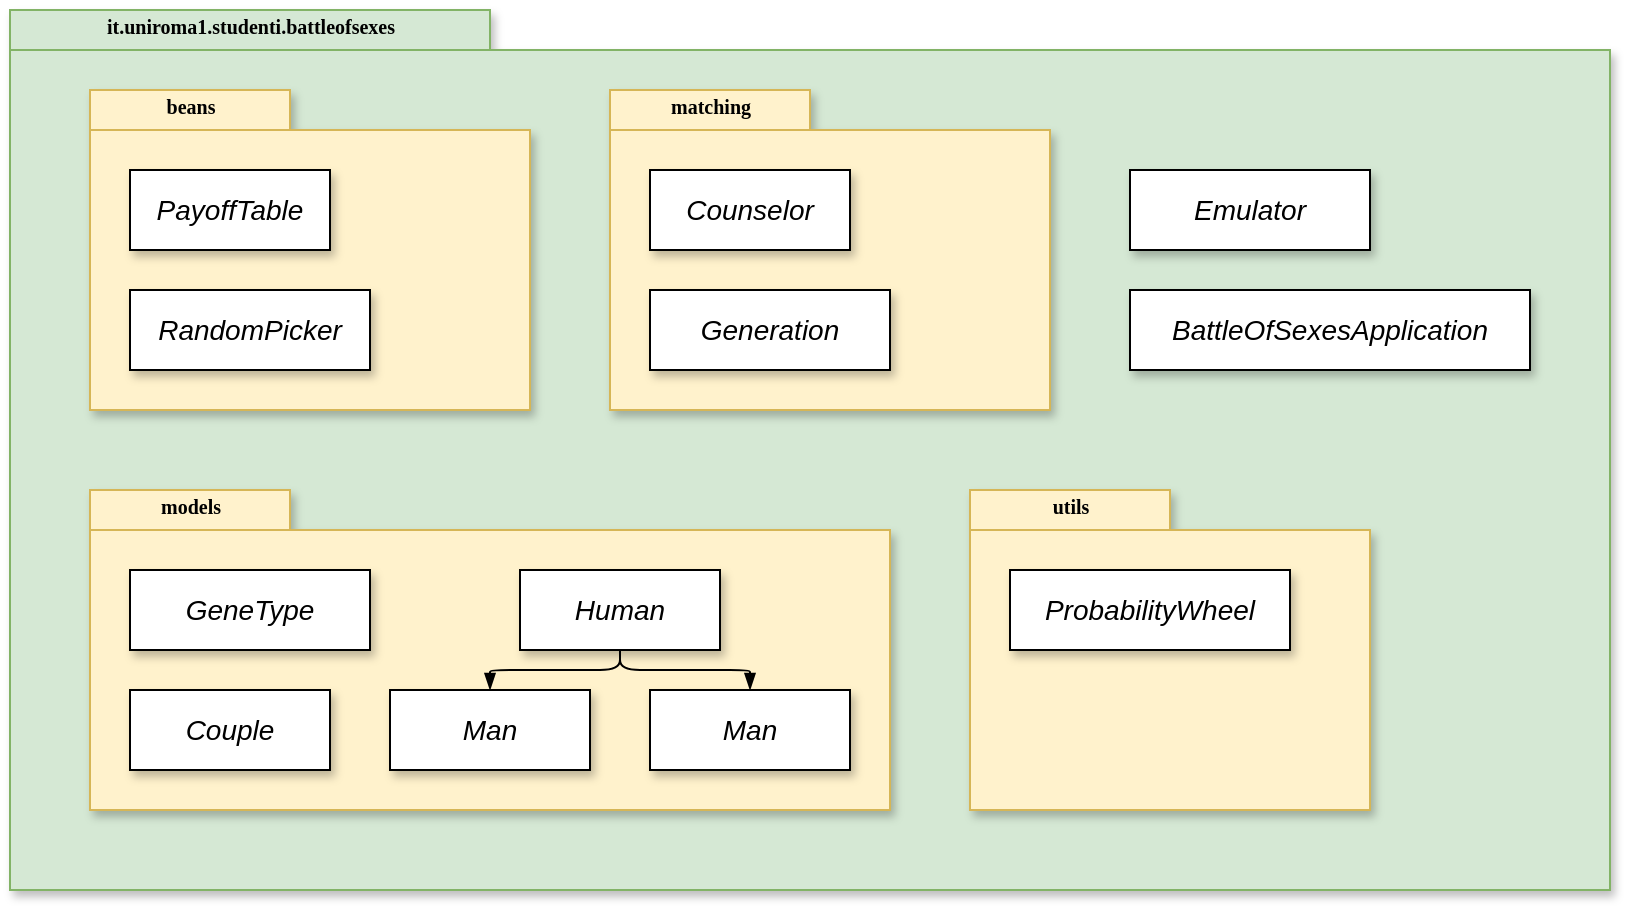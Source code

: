 <mxfile version="20.2.8" type="device"><diagram name="Page-1" id="b5b7bab2-c9e2-2cf4-8b2a-24fd1a2a6d21"><mxGraphModel dx="981" dy="623" grid="1" gridSize="10" guides="1" tooltips="1" connect="1" arrows="1" fold="1" page="1" pageScale="1" pageWidth="900" pageHeight="1600" background="none" math="0" shadow="0"><root><mxCell id="0"/><mxCell id="1" parent="0"/><mxCell id="6e0c8c40b5770093-72" value="" style="shape=folder;fontStyle=1;spacingTop=10;tabWidth=240;tabHeight=20;tabPosition=left;html=1;rounded=0;shadow=1;comic=0;labelBackgroundColor=none;strokeWidth=1;fillColor=#d5e8d4;fontFamily=Verdana;fontSize=10;align=center;strokeColor=#82b366;" parent="1" vertex="1"><mxGeometry x="40" y="40" width="800" height="440" as="geometry"/></mxCell><mxCell id="6e0c8c40b5770093-64" style="edgeStyle=elbowEdgeStyle;rounded=0;html=1;entryX=0.559;entryY=0.251;entryPerimeter=0;dashed=1;labelBackgroundColor=none;startFill=0;endArrow=open;endFill=0;endSize=10;fontFamily=Verdana;fontSize=10;" parent="1" target="6e0c8c40b5770093-44" edge="1"><mxGeometry relative="1" as="geometry"><mxPoint x="703.828" y="560" as="sourcePoint"/></mxGeometry></mxCell><mxCell id="6e0c8c40b5770093-65" style="edgeStyle=none;rounded=0;html=1;dashed=1;labelBackgroundColor=none;startFill=0;endArrow=open;endFill=0;endSize=10;fontFamily=Verdana;fontSize=10;entryX=-0.003;entryY=0.411;entryPerimeter=0;" parent="1" target="6e0c8c40b5770093-45" edge="1"><mxGeometry relative="1" as="geometry"><mxPoint x="732.707" y="560" as="sourcePoint"/></mxGeometry></mxCell><mxCell id="6e0c8c40b5770093-66" style="edgeStyle=none;rounded=0;html=1;dashed=1;labelBackgroundColor=none;startFill=0;endArrow=open;endFill=0;endSize=10;fontFamily=Verdana;fontSize=10;entryX=1.013;entryY=0.444;entryPerimeter=0;" parent="1" target="6e0c8c40b5770093-43" edge="1"><mxGeometry relative="1" as="geometry"><mxPoint x="658.188" y="560" as="sourcePoint"/></mxGeometry></mxCell><mxCell id="6e0c8c40b5770093-61" style="edgeStyle=none;rounded=0;html=1;entryX=0.69;entryY=0.102;entryPerimeter=0;dashed=1;labelBackgroundColor=none;startFill=0;endArrow=open;endFill=0;endSize=10;fontFamily=Verdana;fontSize=10;" parent="1" target="6e0c8c40b5770093-33" edge="1"><mxGeometry relative="1" as="geometry"><mxPoint x="804.775" y="394" as="sourcePoint"/></mxGeometry></mxCell><mxCell id="6e0c8c40b5770093-62" style="edgeStyle=none;rounded=0;html=1;dashed=1;labelBackgroundColor=none;startFill=0;endArrow=open;endFill=0;endSize=10;fontFamily=Verdana;fontSize=10;exitX=1.002;exitY=0.668;exitPerimeter=0;" parent="1" target="6e0c8c40b5770093-25" edge="1"><mxGeometry relative="1" as="geometry"><mxPoint x="959.56" y="350.84" as="sourcePoint"/></mxGeometry></mxCell><mxCell id="6e0c8c40b5770093-73" value="&lt;b&gt;it.uniroma1.studenti.battleofsexes&lt;/b&gt;" style="text;html=1;align=center;verticalAlign=top;spacingTop=-4;fontSize=10;fontFamily=Verdana" parent="1" vertex="1"><mxGeometry x="40" y="40" width="240" height="20" as="geometry"/></mxCell><mxCell id="6e0c8c40b5770093-15" value="package" style="shape=folder;fontStyle=1;spacingTop=10;tabWidth=50;tabHeight=17;tabPosition=left;html=1;rounded=0;shadow=0;comic=0;labelBackgroundColor=none;strokeWidth=1;fontFamily=Verdana;fontSize=10;align=center;" parent="1" vertex="1"><mxGeometry x="93" y="120" width="112" height="70" as="geometry"/></mxCell><mxCell id="6e0c8c40b5770093-11" value="" style="shape=folder;fontStyle=1;spacingTop=10;tabWidth=100;tabHeight=20;tabPosition=left;html=1;rounded=0;shadow=1;comic=0;labelBackgroundColor=none;strokeWidth=1;fontFamily=Verdana;fontSize=10;align=center;fillColor=#fff2cc;strokeColor=#d6b656;" parent="1" vertex="1"><mxGeometry x="80" y="80" width="220" height="160" as="geometry"/></mxCell><mxCell id="oqSvv6SjLVrvbrxWCqRW-2" value="&lt;span&gt;beans&lt;/span&gt;" style="text;html=1;align=center;verticalAlign=top;spacingTop=-4;fontSize=10;fontFamily=Verdana;fontStyle=1" vertex="1" parent="1"><mxGeometry x="80" y="80" width="100" height="20" as="geometry"/></mxCell><mxCell id="oqSvv6SjLVrvbrxWCqRW-3" value="&lt;font style=&quot;font-size: 14px;&quot;&gt;&lt;i&gt;PayoffTable&lt;/i&gt;&lt;/font&gt;" style="rounded=0;whiteSpace=wrap;html=1;shadow=1;" vertex="1" parent="1"><mxGeometry x="100" y="120" width="100" height="40" as="geometry"/></mxCell><mxCell id="oqSvv6SjLVrvbrxWCqRW-4" value="&lt;font style=&quot;font-size: 14px;&quot;&gt;&lt;i&gt;RandomPicker&lt;/i&gt;&lt;/font&gt;" style="rounded=0;whiteSpace=wrap;html=1;shadow=1;" vertex="1" parent="1"><mxGeometry x="100" y="180" width="120" height="40" as="geometry"/></mxCell><mxCell id="oqSvv6SjLVrvbrxWCqRW-9" value="" style="shape=folder;fontStyle=1;spacingTop=10;tabWidth=100;tabHeight=20;tabPosition=left;html=1;rounded=0;shadow=1;comic=0;labelBackgroundColor=none;strokeWidth=1;fontFamily=Verdana;fontSize=10;align=center;fillColor=#fff2cc;strokeColor=#d6b656;" vertex="1" parent="1"><mxGeometry x="340" y="80" width="220" height="160" as="geometry"/></mxCell><mxCell id="oqSvv6SjLVrvbrxWCqRW-10" value="&lt;span&gt;matching&lt;/span&gt;" style="text;html=1;align=center;verticalAlign=top;spacingTop=-4;fontSize=10;fontFamily=Verdana;fontStyle=1" vertex="1" parent="1"><mxGeometry x="340" y="80" width="100" height="20" as="geometry"/></mxCell><mxCell id="oqSvv6SjLVrvbrxWCqRW-11" value="&lt;font style=&quot;font-size: 14px;&quot;&gt;&lt;i&gt;Counselor&lt;/i&gt;&lt;/font&gt;" style="rounded=0;whiteSpace=wrap;html=1;shadow=1;" vertex="1" parent="1"><mxGeometry x="360" y="120" width="100" height="40" as="geometry"/></mxCell><mxCell id="oqSvv6SjLVrvbrxWCqRW-12" value="&lt;font style=&quot;font-size: 14px;&quot;&gt;&lt;i&gt;Generation&lt;/i&gt;&lt;/font&gt;" style="rounded=0;whiteSpace=wrap;html=1;shadow=1;" vertex="1" parent="1"><mxGeometry x="360" y="180" width="120" height="40" as="geometry"/></mxCell><mxCell id="oqSvv6SjLVrvbrxWCqRW-13" value="" style="shape=folder;fontStyle=1;spacingTop=10;tabWidth=100;tabHeight=20;tabPosition=left;html=1;rounded=0;shadow=1;comic=0;labelBackgroundColor=none;strokeWidth=1;fontFamily=Verdana;fontSize=10;align=center;fillColor=#fff2cc;strokeColor=#d6b656;" vertex="1" parent="1"><mxGeometry x="80" y="280" width="400" height="160" as="geometry"/></mxCell><mxCell id="oqSvv6SjLVrvbrxWCqRW-14" value="models" style="text;html=1;align=center;verticalAlign=top;spacingTop=-4;fontSize=10;fontFamily=Verdana;fontStyle=1" vertex="1" parent="1"><mxGeometry x="80" y="280" width="100" height="20" as="geometry"/></mxCell><mxCell id="oqSvv6SjLVrvbrxWCqRW-15" value="&lt;font style=&quot;font-size: 14px;&quot;&gt;&lt;i&gt;Couple&lt;/i&gt;&lt;/font&gt;" style="rounded=0;whiteSpace=wrap;html=1;shadow=1;" vertex="1" parent="1"><mxGeometry x="100" y="380" width="100" height="40" as="geometry"/></mxCell><mxCell id="oqSvv6SjLVrvbrxWCqRW-16" value="&lt;font style=&quot;font-size: 14px;&quot;&gt;&lt;i&gt;GeneType&lt;/i&gt;&lt;/font&gt;" style="rounded=0;whiteSpace=wrap;html=1;shadow=1;" vertex="1" parent="1"><mxGeometry x="100" y="320" width="120" height="40" as="geometry"/></mxCell><mxCell id="oqSvv6SjLVrvbrxWCqRW-17" value="&lt;font style=&quot;font-size: 14px;&quot;&gt;&lt;i&gt;Human&lt;/i&gt;&lt;/font&gt;" style="rounded=0;whiteSpace=wrap;html=1;glass=0;shadow=1;" vertex="1" parent="1"><mxGeometry x="295" y="320" width="100" height="40" as="geometry"/></mxCell><mxCell id="oqSvv6SjLVrvbrxWCqRW-18" value="&lt;font style=&quot;font-size: 14px;&quot;&gt;&lt;i&gt;Man&lt;/i&gt;&lt;/font&gt;" style="rounded=0;whiteSpace=wrap;html=1;shadow=1;" vertex="1" parent="1"><mxGeometry x="230" y="380" width="100" height="40" as="geometry"/></mxCell><mxCell id="oqSvv6SjLVrvbrxWCqRW-19" value="&lt;font style=&quot;font-size: 14px;&quot;&gt;&lt;i&gt;Man&lt;/i&gt;&lt;/font&gt;" style="rounded=0;whiteSpace=wrap;html=1;shadow=1;" vertex="1" parent="1"><mxGeometry x="360" y="380" width="100" height="40" as="geometry"/></mxCell><mxCell id="oqSvv6SjLVrvbrxWCqRW-20" value="" style="shape=folder;fontStyle=1;spacingTop=10;tabWidth=100;tabHeight=20;tabPosition=left;html=1;rounded=0;shadow=1;comic=0;labelBackgroundColor=none;strokeWidth=1;fontFamily=Verdana;fontSize=10;align=center;fillColor=#fff2cc;strokeColor=#d6b656;" vertex="1" parent="1"><mxGeometry x="520" y="280" width="200" height="160" as="geometry"/></mxCell><mxCell id="oqSvv6SjLVrvbrxWCqRW-21" value="&lt;font style=&quot;font-size: 14px;&quot;&gt;&lt;i&gt;ProbabilityWheel&lt;/i&gt;&lt;/font&gt;" style="rounded=0;whiteSpace=wrap;html=1;shadow=1;" vertex="1" parent="1"><mxGeometry x="540" y="320" width="140" height="40" as="geometry"/></mxCell><mxCell id="oqSvv6SjLVrvbrxWCqRW-23" value="&lt;span&gt;utils&lt;/span&gt;" style="text;html=1;align=center;verticalAlign=top;spacingTop=-4;fontSize=10;fontFamily=Verdana;fontStyle=1" vertex="1" parent="1"><mxGeometry x="520" y="280" width="100" height="20" as="geometry"/></mxCell><mxCell id="oqSvv6SjLVrvbrxWCqRW-24" value="&lt;font style=&quot;font-size: 14px;&quot;&gt;&lt;i&gt;BattleOfSexesApplication&lt;/i&gt;&lt;/font&gt;" style="rounded=0;whiteSpace=wrap;html=1;shadow=1;sketch=0;" vertex="1" parent="1"><mxGeometry x="600" y="180" width="200" height="40" as="geometry"/></mxCell><mxCell id="oqSvv6SjLVrvbrxWCqRW-25" value="&lt;font style=&quot;font-size: 14px;&quot;&gt;&lt;i&gt;Emulator&lt;/i&gt;&lt;/font&gt;" style="rounded=0;whiteSpace=wrap;html=1;sketch=0;shadow=1;" vertex="1" parent="1"><mxGeometry x="600" y="120" width="120" height="40" as="geometry"/></mxCell><mxCell id="oqSvv6SjLVrvbrxWCqRW-28" value="" style="endArrow=blockThin;html=1;rounded=1;fontSize=14;exitX=0.5;exitY=1;exitDx=0;exitDy=0;entryX=0.5;entryY=0;entryDx=0;entryDy=0;endFill=1;" edge="1" parent="1" source="oqSvv6SjLVrvbrxWCqRW-17" target="oqSvv6SjLVrvbrxWCqRW-18"><mxGeometry width="50" height="50" relative="1" as="geometry"><mxPoint x="320" y="360" as="sourcePoint"/><mxPoint x="370" y="310" as="targetPoint"/><Array as="points"><mxPoint x="345" y="370"/><mxPoint x="280" y="370"/></Array></mxGeometry></mxCell><mxCell id="oqSvv6SjLVrvbrxWCqRW-29" value="" style="endArrow=blockThin;html=1;rounded=1;fontSize=14;exitX=0.5;exitY=1;exitDx=0;exitDy=0;entryX=0.5;entryY=0;entryDx=0;entryDy=0;endFill=1;" edge="1" parent="1" source="oqSvv6SjLVrvbrxWCqRW-17" target="oqSvv6SjLVrvbrxWCqRW-19"><mxGeometry width="50" height="50" relative="1" as="geometry"><mxPoint x="440" y="360" as="sourcePoint"/><mxPoint x="375" y="380" as="targetPoint"/><Array as="points"><mxPoint x="345" y="370"/><mxPoint x="410" y="370"/></Array></mxGeometry></mxCell></root></mxGraphModel></diagram></mxfile>